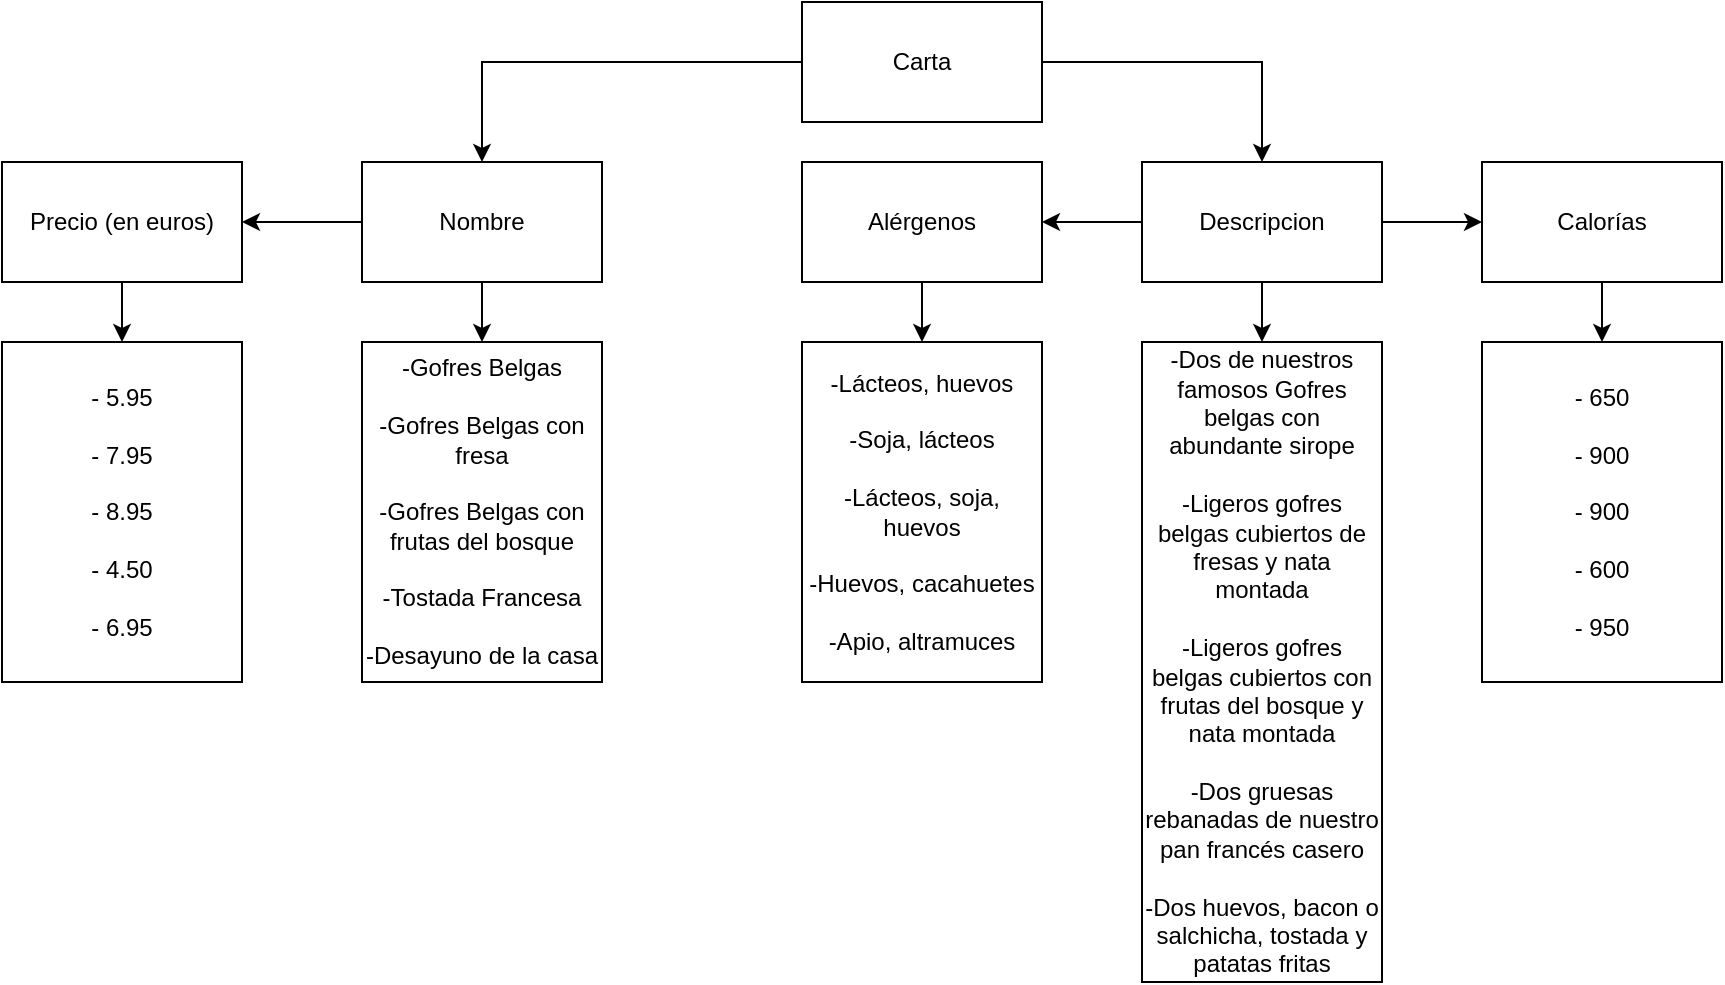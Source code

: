 <mxfile version="22.1.18" type="google">
  <diagram name="Página-1" id="iEI0HLkmjcwRm0wK67Qz">
    <mxGraphModel grid="1" page="1" gridSize="10" guides="1" tooltips="1" connect="1" arrows="1" fold="1" pageScale="1" pageWidth="827" pageHeight="1169" math="0" shadow="0">
      <root>
        <mxCell id="0" />
        <mxCell id="1" parent="0" />
        <mxCell id="tMkIm5WldkkjkBr3AtxW-6" style="edgeStyle=orthogonalEdgeStyle;rounded=0;orthogonalLoop=1;jettySize=auto;html=1;exitX=0;exitY=0.5;exitDx=0;exitDy=0;entryX=0.5;entryY=0;entryDx=0;entryDy=0;" edge="1" parent="1" source="tMkIm5WldkkjkBr3AtxW-1" target="tMkIm5WldkkjkBr3AtxW-2">
          <mxGeometry relative="1" as="geometry" />
        </mxCell>
        <mxCell id="tMkIm5WldkkjkBr3AtxW-7" style="edgeStyle=orthogonalEdgeStyle;rounded=0;orthogonalLoop=1;jettySize=auto;html=1;exitX=1;exitY=0.5;exitDx=0;exitDy=0;entryX=0.5;entryY=0;entryDx=0;entryDy=0;" edge="1" parent="1" source="tMkIm5WldkkjkBr3AtxW-1" target="tMkIm5WldkkjkBr3AtxW-3">
          <mxGeometry relative="1" as="geometry" />
        </mxCell>
        <mxCell id="tMkIm5WldkkjkBr3AtxW-1" value="Carta" style="rounded=0;whiteSpace=wrap;html=1;" vertex="1" parent="1">
          <mxGeometry x="390" y="100" width="120" height="60" as="geometry" />
        </mxCell>
        <mxCell id="tMkIm5WldkkjkBr3AtxW-8" style="edgeStyle=orthogonalEdgeStyle;rounded=0;orthogonalLoop=1;jettySize=auto;html=1;exitX=0;exitY=0.5;exitDx=0;exitDy=0;entryX=1;entryY=0.5;entryDx=0;entryDy=0;" edge="1" parent="1" source="tMkIm5WldkkjkBr3AtxW-2" target="tMkIm5WldkkjkBr3AtxW-4">
          <mxGeometry relative="1" as="geometry" />
        </mxCell>
        <mxCell id="tMkIm5WldkkjkBr3AtxW-14" style="edgeStyle=orthogonalEdgeStyle;rounded=0;orthogonalLoop=1;jettySize=auto;html=1;exitX=0.5;exitY=1;exitDx=0;exitDy=0;entryX=0.5;entryY=0;entryDx=0;entryDy=0;" edge="1" parent="1" source="tMkIm5WldkkjkBr3AtxW-2" target="tMkIm5WldkkjkBr3AtxW-10">
          <mxGeometry relative="1" as="geometry" />
        </mxCell>
        <mxCell id="tMkIm5WldkkjkBr3AtxW-2" value="Nombre" style="rounded=0;whiteSpace=wrap;html=1;" vertex="1" parent="1">
          <mxGeometry x="170" y="180" width="120" height="60" as="geometry" />
        </mxCell>
        <mxCell id="tMkIm5WldkkjkBr3AtxW-9" style="edgeStyle=orthogonalEdgeStyle;rounded=0;orthogonalLoop=1;jettySize=auto;html=1;exitX=1;exitY=0.5;exitDx=0;exitDy=0;entryX=0;entryY=0.5;entryDx=0;entryDy=0;" edge="1" parent="1" source="tMkIm5WldkkjkBr3AtxW-3" target="tMkIm5WldkkjkBr3AtxW-5">
          <mxGeometry relative="1" as="geometry" />
        </mxCell>
        <mxCell id="tMkIm5WldkkjkBr3AtxW-17" style="edgeStyle=orthogonalEdgeStyle;rounded=0;orthogonalLoop=1;jettySize=auto;html=1;exitX=0.5;exitY=1;exitDx=0;exitDy=0;entryX=0.5;entryY=0;entryDx=0;entryDy=0;" edge="1" parent="1" source="tMkIm5WldkkjkBr3AtxW-3" target="tMkIm5WldkkjkBr3AtxW-16">
          <mxGeometry relative="1" as="geometry" />
        </mxCell>
        <mxCell id="tMkIm5WldkkjkBr3AtxW-23" style="edgeStyle=orthogonalEdgeStyle;rounded=0;orthogonalLoop=1;jettySize=auto;html=1;exitX=0;exitY=0.5;exitDx=0;exitDy=0;entryX=1;entryY=0.5;entryDx=0;entryDy=0;" edge="1" parent="1" source="tMkIm5WldkkjkBr3AtxW-3" target="tMkIm5WldkkjkBr3AtxW-19">
          <mxGeometry relative="1" as="geometry" />
        </mxCell>
        <mxCell id="tMkIm5WldkkjkBr3AtxW-3" value="Descripcion" style="rounded=0;whiteSpace=wrap;html=1;" vertex="1" parent="1">
          <mxGeometry x="560" y="180" width="120" height="60" as="geometry" />
        </mxCell>
        <mxCell id="tMkIm5WldkkjkBr3AtxW-13" style="edgeStyle=orthogonalEdgeStyle;rounded=0;orthogonalLoop=1;jettySize=auto;html=1;exitX=0.5;exitY=1;exitDx=0;exitDy=0;entryX=0.5;entryY=0;entryDx=0;entryDy=0;" edge="1" parent="1" source="tMkIm5WldkkjkBr3AtxW-4" target="tMkIm5WldkkjkBr3AtxW-12">
          <mxGeometry relative="1" as="geometry" />
        </mxCell>
        <mxCell id="tMkIm5WldkkjkBr3AtxW-4" value="Precio (en euros)" style="rounded=0;whiteSpace=wrap;html=1;" vertex="1" parent="1">
          <mxGeometry x="-10" y="180" width="120" height="60" as="geometry" />
        </mxCell>
        <mxCell id="tMkIm5WldkkjkBr3AtxW-18" style="edgeStyle=orthogonalEdgeStyle;rounded=0;orthogonalLoop=1;jettySize=auto;html=1;exitX=0.5;exitY=1;exitDx=0;exitDy=0;entryX=0.5;entryY=0;entryDx=0;entryDy=0;" edge="1" parent="1" source="tMkIm5WldkkjkBr3AtxW-5" target="tMkIm5WldkkjkBr3AtxW-15">
          <mxGeometry relative="1" as="geometry" />
        </mxCell>
        <mxCell id="tMkIm5WldkkjkBr3AtxW-5" value="Calorías" style="rounded=0;whiteSpace=wrap;html=1;" vertex="1" parent="1">
          <mxGeometry x="730" y="180" width="120" height="60" as="geometry" />
        </mxCell>
        <mxCell id="tMkIm5WldkkjkBr3AtxW-10" value="-Gofres Belgas&lt;br&gt;&lt;br&gt;-Gofres Belgas con fresa&lt;br&gt;&lt;br&gt;-Gofres Belgas con frutas del bosque&lt;br&gt;&lt;br&gt;-Tostada Francesa&lt;br&gt;&lt;br&gt;-Desayuno de la casa" style="rounded=0;whiteSpace=wrap;html=1;" vertex="1" parent="1">
          <mxGeometry x="170" y="270" width="120" height="170" as="geometry" />
        </mxCell>
        <mxCell id="tMkIm5WldkkjkBr3AtxW-12" value="- 5.95&lt;br&gt;&lt;br&gt;- 7.95&lt;br&gt;&lt;br&gt;- 8.95&lt;br&gt;&lt;br&gt;- 4.50&lt;br&gt;&lt;br&gt;- 6.95" style="rounded=0;whiteSpace=wrap;html=1;" vertex="1" parent="1">
          <mxGeometry x="-10" y="270" width="120" height="170" as="geometry" />
        </mxCell>
        <mxCell id="tMkIm5WldkkjkBr3AtxW-15" value="- 650&lt;br&gt;&lt;br&gt;- 900&lt;br&gt;&lt;br&gt;- 900&lt;br&gt;&lt;br&gt;- 600&lt;br&gt;&lt;br&gt;- 950" style="rounded=0;whiteSpace=wrap;html=1;" vertex="1" parent="1">
          <mxGeometry x="730" y="270" width="120" height="170" as="geometry" />
        </mxCell>
        <mxCell id="tMkIm5WldkkjkBr3AtxW-16" value="-Dos de nuestros famosos Gofres belgas con abundante sirope&lt;br&gt;&lt;br&gt;-Ligeros gofres belgas cubiertos de fresas y nata montada&lt;br&gt;&lt;br&gt;-Ligeros gofres belgas cubiertos con frutas del bosque y nata montada&lt;br&gt;&lt;br&gt;-Dos gruesas rebanadas de nuestro pan francés casero&lt;br&gt;&lt;br&gt;-Dos huevos, bacon o salchicha, tostada y patatas fritas" style="rounded=0;whiteSpace=wrap;html=1;" vertex="1" parent="1">
          <mxGeometry x="560" y="270" width="120" height="320" as="geometry" />
        </mxCell>
        <mxCell id="tMkIm5WldkkjkBr3AtxW-22" style="edgeStyle=orthogonalEdgeStyle;rounded=0;orthogonalLoop=1;jettySize=auto;html=1;exitX=0.5;exitY=1;exitDx=0;exitDy=0;entryX=0.5;entryY=0;entryDx=0;entryDy=0;" edge="1" parent="1" source="tMkIm5WldkkjkBr3AtxW-19" target="tMkIm5WldkkjkBr3AtxW-21">
          <mxGeometry relative="1" as="geometry" />
        </mxCell>
        <mxCell id="tMkIm5WldkkjkBr3AtxW-19" value="Alérgenos" style="rounded=0;whiteSpace=wrap;html=1;" vertex="1" parent="1">
          <mxGeometry x="390" y="180" width="120" height="60" as="geometry" />
        </mxCell>
        <mxCell id="tMkIm5WldkkjkBr3AtxW-21" value="-Lácteos, huevos&lt;br&gt;&lt;br&gt;-Soja, lácteos&lt;br&gt;&lt;br&gt;-Lácteos, soja, huevos&lt;br&gt;&lt;br&gt;-Huevos, cacahuetes&lt;br&gt;&lt;br&gt;-Apio, altramuces" style="rounded=0;whiteSpace=wrap;html=1;" vertex="1" parent="1">
          <mxGeometry x="390" y="270" width="120" height="170" as="geometry" />
        </mxCell>
      </root>
    </mxGraphModel>
  </diagram>
</mxfile>
